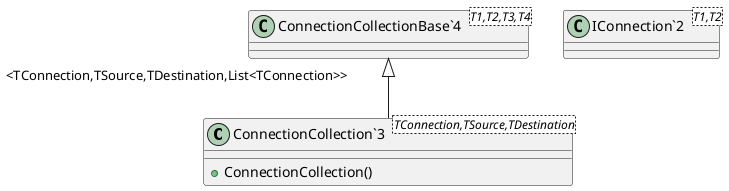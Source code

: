 @startuml
class "ConnectionCollection`3"<TConnection,TSource,TDestination> {
    + ConnectionCollection()
}
class "ConnectionCollectionBase`4"<T1,T2,T3,T4> {
}
class "IConnection`2"<T1,T2> {
}
"ConnectionCollectionBase`4" "<TConnection,TSource,TDestination,List<TConnection>>" <|-- "ConnectionCollection`3"
@enduml
